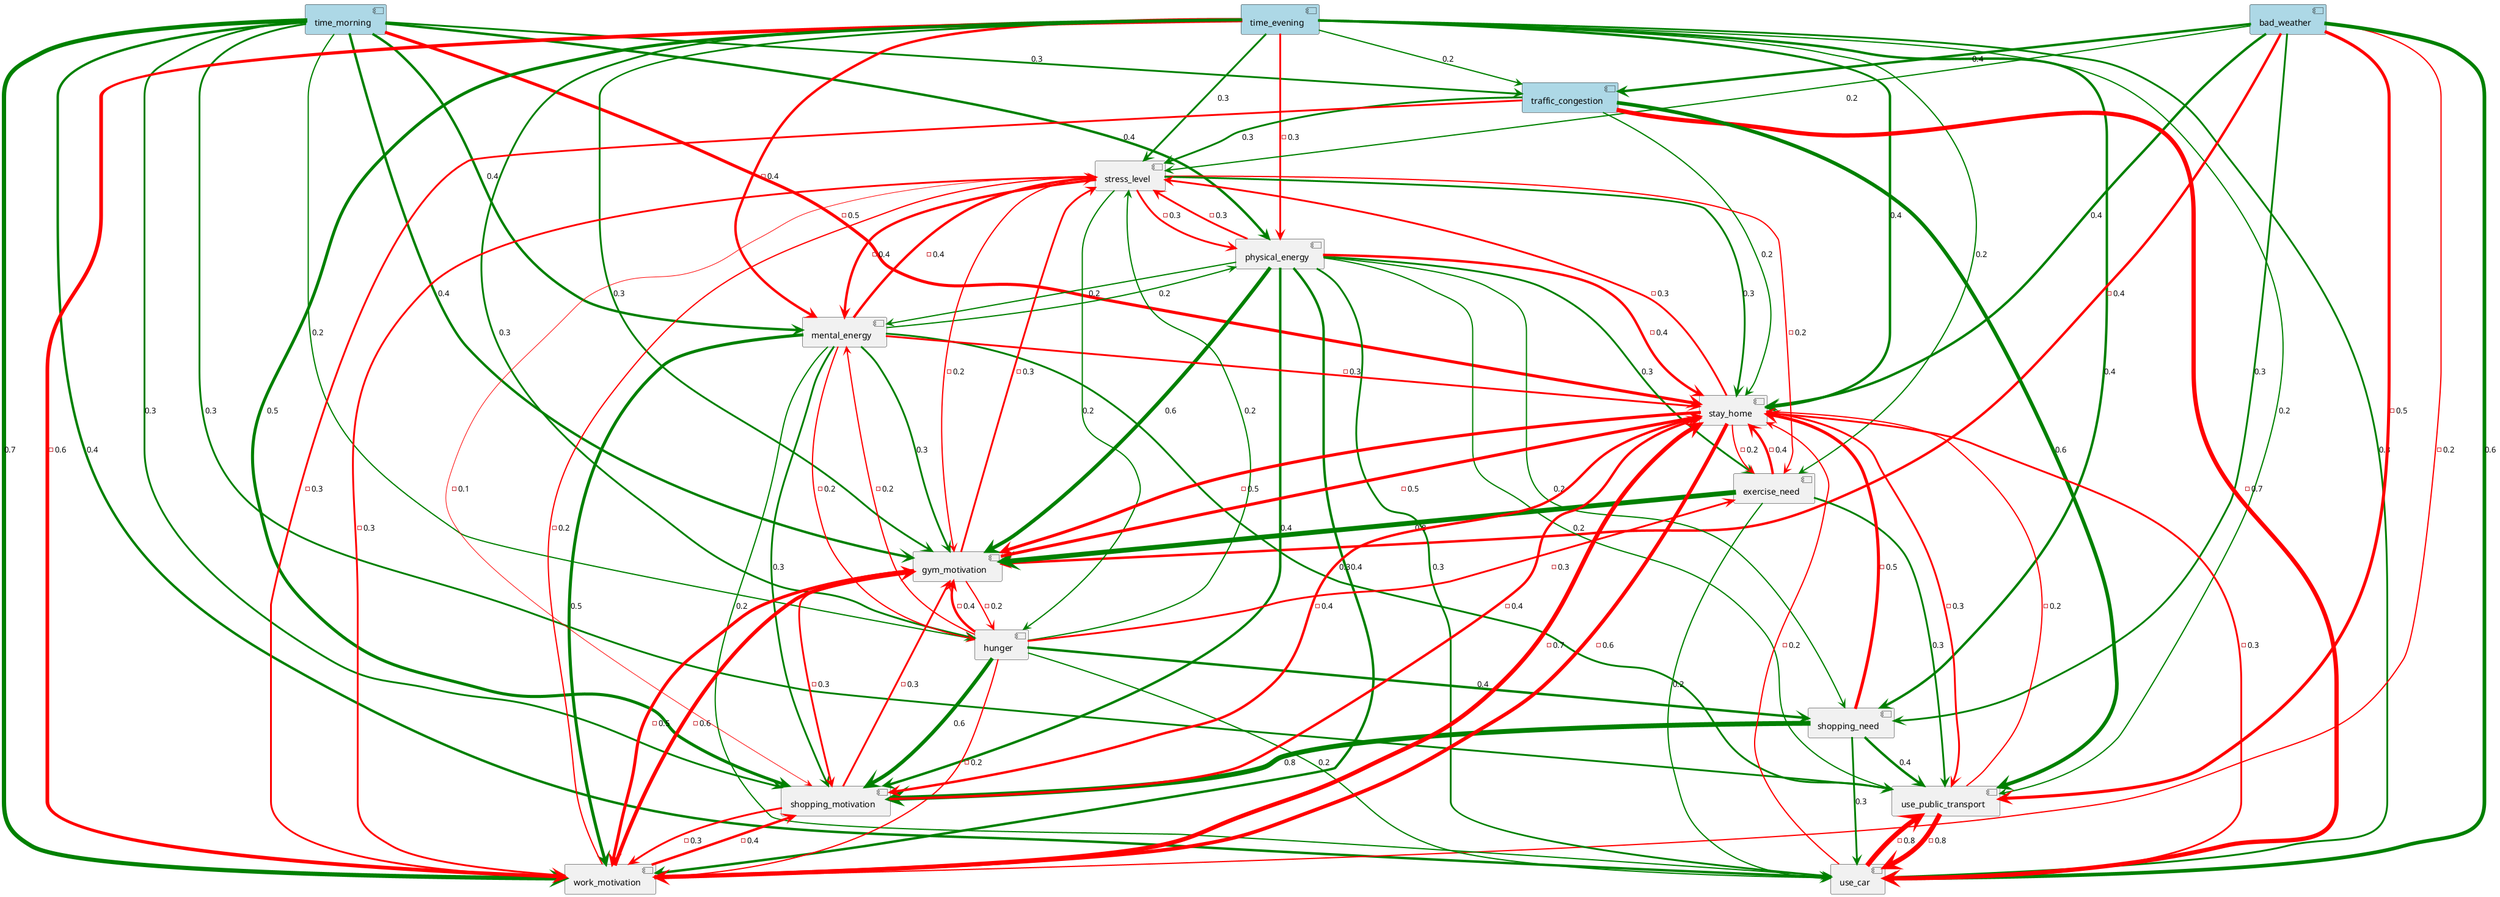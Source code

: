 @startuml FCM_Concepts
skinparam defaultTextAlignment center

component "time_morning" as time_morning #lightBlue
component "time_evening" as time_evening #lightBlue
component "bad_weather" as bad_weather #lightBlue
component "traffic_congestion" as traffic_congestion #lightBlue
component "physical_energy" as physical_energy
component "mental_energy" as mental_energy
component "hunger" as hunger
component "stress_level" as stress_level
component "exercise_need" as exercise_need
component "shopping_need" as shopping_need
component "work_motivation" as work_motivation
component "gym_motivation" as gym_motivation
component "shopping_motivation" as shopping_motivation
component "use_car" as use_car
component "use_public_transport" as use_public_transport
component "stay_home" as stay_home
time_morning -[#green,thickness=3]-> traffic_congestion : 0.3
time_morning -[#green,thickness=4]-> physical_energy : 0.4
time_morning -[#green,thickness=4]-> mental_energy : 0.4
time_morning -[#green,thickness=2]-> hunger : 0.2
time_morning -[#green,thickness=7]-> work_motivation : 0.7
time_morning -[#green,thickness=4]-> gym_motivation : 0.4
time_morning -[#green,thickness=3]-> shopping_motivation : 0.3
time_morning -[#green,thickness=4]-> use_car : 0.4
time_morning -[#green,thickness=3]-> use_public_transport : 0.3
time_morning -[#red,thickness=5]-> stay_home : -0.5
time_evening -[#green,thickness=2]-> traffic_congestion : 0.2
time_evening -[#red,thickness=3]-> physical_energy : -0.3
time_evening -[#red,thickness=4]-> mental_energy : -0.4
time_evening -[#green,thickness=3]-> hunger : 0.3
time_evening -[#green,thickness=3]-> stress_level : 0.3
time_evening -[#green,thickness=2]-> exercise_need : 0.2
time_evening -[#green,thickness=4]-> shopping_need : 0.4
time_evening -[#red,thickness=6]-> work_motivation : -0.6
time_evening -[#green,thickness=3]-> gym_motivation : 0.3
time_evening -[#green,thickness=5]-> shopping_motivation : 0.5
time_evening -[#green,thickness=3]-> use_car : 0.3
time_evening -[#green,thickness=2]-> use_public_transport : 0.2
time_evening -[#green,thickness=4]-> stay_home : 0.4
bad_weather -[#green,thickness=4]-> traffic_congestion : 0.4
bad_weather -[#green,thickness=2]-> stress_level : 0.2
bad_weather -[#green,thickness=3]-> shopping_need : 0.3
bad_weather -[#red,thickness=2]-> work_motivation : -0.2
bad_weather -[#red,thickness=4]-> gym_motivation : -0.4
bad_weather -[#green,thickness=6]-> use_car : 0.6
bad_weather -[#red,thickness=5]-> use_public_transport : -0.5
bad_weather -[#green,thickness=4]-> stay_home : 0.4
traffic_congestion -[#green,thickness=3]-> stress_level : 0.3
traffic_congestion -[#red,thickness=3]-> work_motivation : -0.3
traffic_congestion -[#red,thickness=7]-> use_car : -0.7
traffic_congestion -[#green,thickness=6]-> use_public_transport : 0.6
traffic_congestion -[#green,thickness=2]-> stay_home : 0.2
physical_energy -[#green,thickness=2]-> mental_energy : 0.2
physical_energy -[#red,thickness=3]-> stress_level : -0.3
physical_energy -[#green,thickness=3]-> exercise_need : 0.3
physical_energy -[#green,thickness=2]-> shopping_need : 0.2
physical_energy -[#green,thickness=4]-> work_motivation : 0.4
physical_energy -[#green,thickness=6]-> gym_motivation : 0.6
physical_energy -[#green,thickness=4]-> shopping_motivation : 0.4
physical_energy -[#green,thickness=3]-> use_car : 0.3
physical_energy -[#green,thickness=2]-> use_public_transport : 0.2
physical_energy -[#red,thickness=4]-> stay_home : -0.4
mental_energy -[#green,thickness=2]-> physical_energy : 0.2
mental_energy -[#red,thickness=2]-> hunger : -0.2
mental_energy -[#red,thickness=4]-> stress_level : -0.4
mental_energy -[#green,thickness=5]-> work_motivation : 0.5
mental_energy -[#green,thickness=3]-> gym_motivation : 0.3
mental_energy -[#green,thickness=3]-> shopping_motivation : 0.3
mental_energy -[#green,thickness=2]-> use_car : 0.2
mental_energy -[#green,thickness=3]-> use_public_transport : 0.3
mental_energy -[#red,thickness=3]-> stay_home : -0.3
hunger -[#red,thickness=2]-> mental_energy : -0.2
hunger -[#green,thickness=2]-> stress_level : 0.2
hunger -[#red,thickness=3]-> exercise_need : -0.3
hunger -[#green,thickness=4]-> shopping_need : 0.4
hunger -[#red,thickness=2]-> work_motivation : -0.2
hunger -[#red,thickness=4]-> gym_motivation : -0.4
hunger -[#green,thickness=6]-> shopping_motivation : 0.6
hunger -[#green,thickness=2]-> use_car : 0.2
stress_level -[#red,thickness=3]-> physical_energy : -0.3
stress_level -[#red,thickness=4]-> mental_energy : -0.4
stress_level -[#green,thickness=2]-> hunger : 0.2
stress_level -[#red,thickness=2]-> exercise_need : -0.2
stress_level -[#red,thickness=3]-> work_motivation : -0.3
stress_level -[#red,thickness=2]-> gym_motivation : -0.2
stress_level -[#red,thickness=1]-> shopping_motivation : -0.1
stress_level -[#green,thickness=3]-> stay_home : 0.3
exercise_need -[#green,thickness=8]-> gym_motivation : 0.8
exercise_need -[#green,thickness=2]-> use_car : 0.2
exercise_need -[#green,thickness=3]-> use_public_transport : 0.3
exercise_need -[#red,thickness=4]-> stay_home : -0.4
shopping_need -[#green,thickness=8]-> shopping_motivation : 0.8
shopping_need -[#green,thickness=3]-> use_car : 0.3
shopping_need -[#green,thickness=4]-> use_public_transport : 0.4
shopping_need -[#red,thickness=5]-> stay_home : -0.5
work_motivation -[#red,thickness=2]-> stress_level : -0.2
work_motivation -[#red,thickness=6]-> gym_motivation : -0.6
work_motivation -[#red,thickness=4]-> shopping_motivation : -0.4
work_motivation -[#red,thickness=7]-> stay_home : -0.7
gym_motivation -[#red,thickness=2]-> hunger : -0.2
gym_motivation -[#red,thickness=3]-> stress_level : -0.3
gym_motivation -[#red,thickness=5]-> work_motivation : -0.5
gym_motivation -[#red,thickness=3]-> shopping_motivation : -0.3
gym_motivation -[#red,thickness=5]-> stay_home : -0.5
shopping_motivation -[#red,thickness=3]-> work_motivation : -0.3
shopping_motivation -[#red,thickness=3]-> gym_motivation : -0.3
shopping_motivation -[#red,thickness=4]-> stay_home : -0.4
use_car -[#red,thickness=8]-> use_public_transport : -0.8
use_car -[#red,thickness=2]-> stay_home : -0.2
use_public_transport -[#red,thickness=8]-> use_car : -0.8
use_public_transport -[#red,thickness=2]-> stay_home : -0.2
stay_home -[#red,thickness=3]-> stress_level : -0.3
stay_home -[#red,thickness=2]-> exercise_need : -0.2
stay_home -[#red,thickness=6]-> work_motivation : -0.6
stay_home -[#red,thickness=5]-> gym_motivation : -0.5
stay_home -[#red,thickness=4]-> shopping_motivation : -0.4
stay_home -[#red,thickness=3]-> use_car : -0.3
stay_home -[#red,thickness=3]-> use_public_transport : -0.3
@enduml
